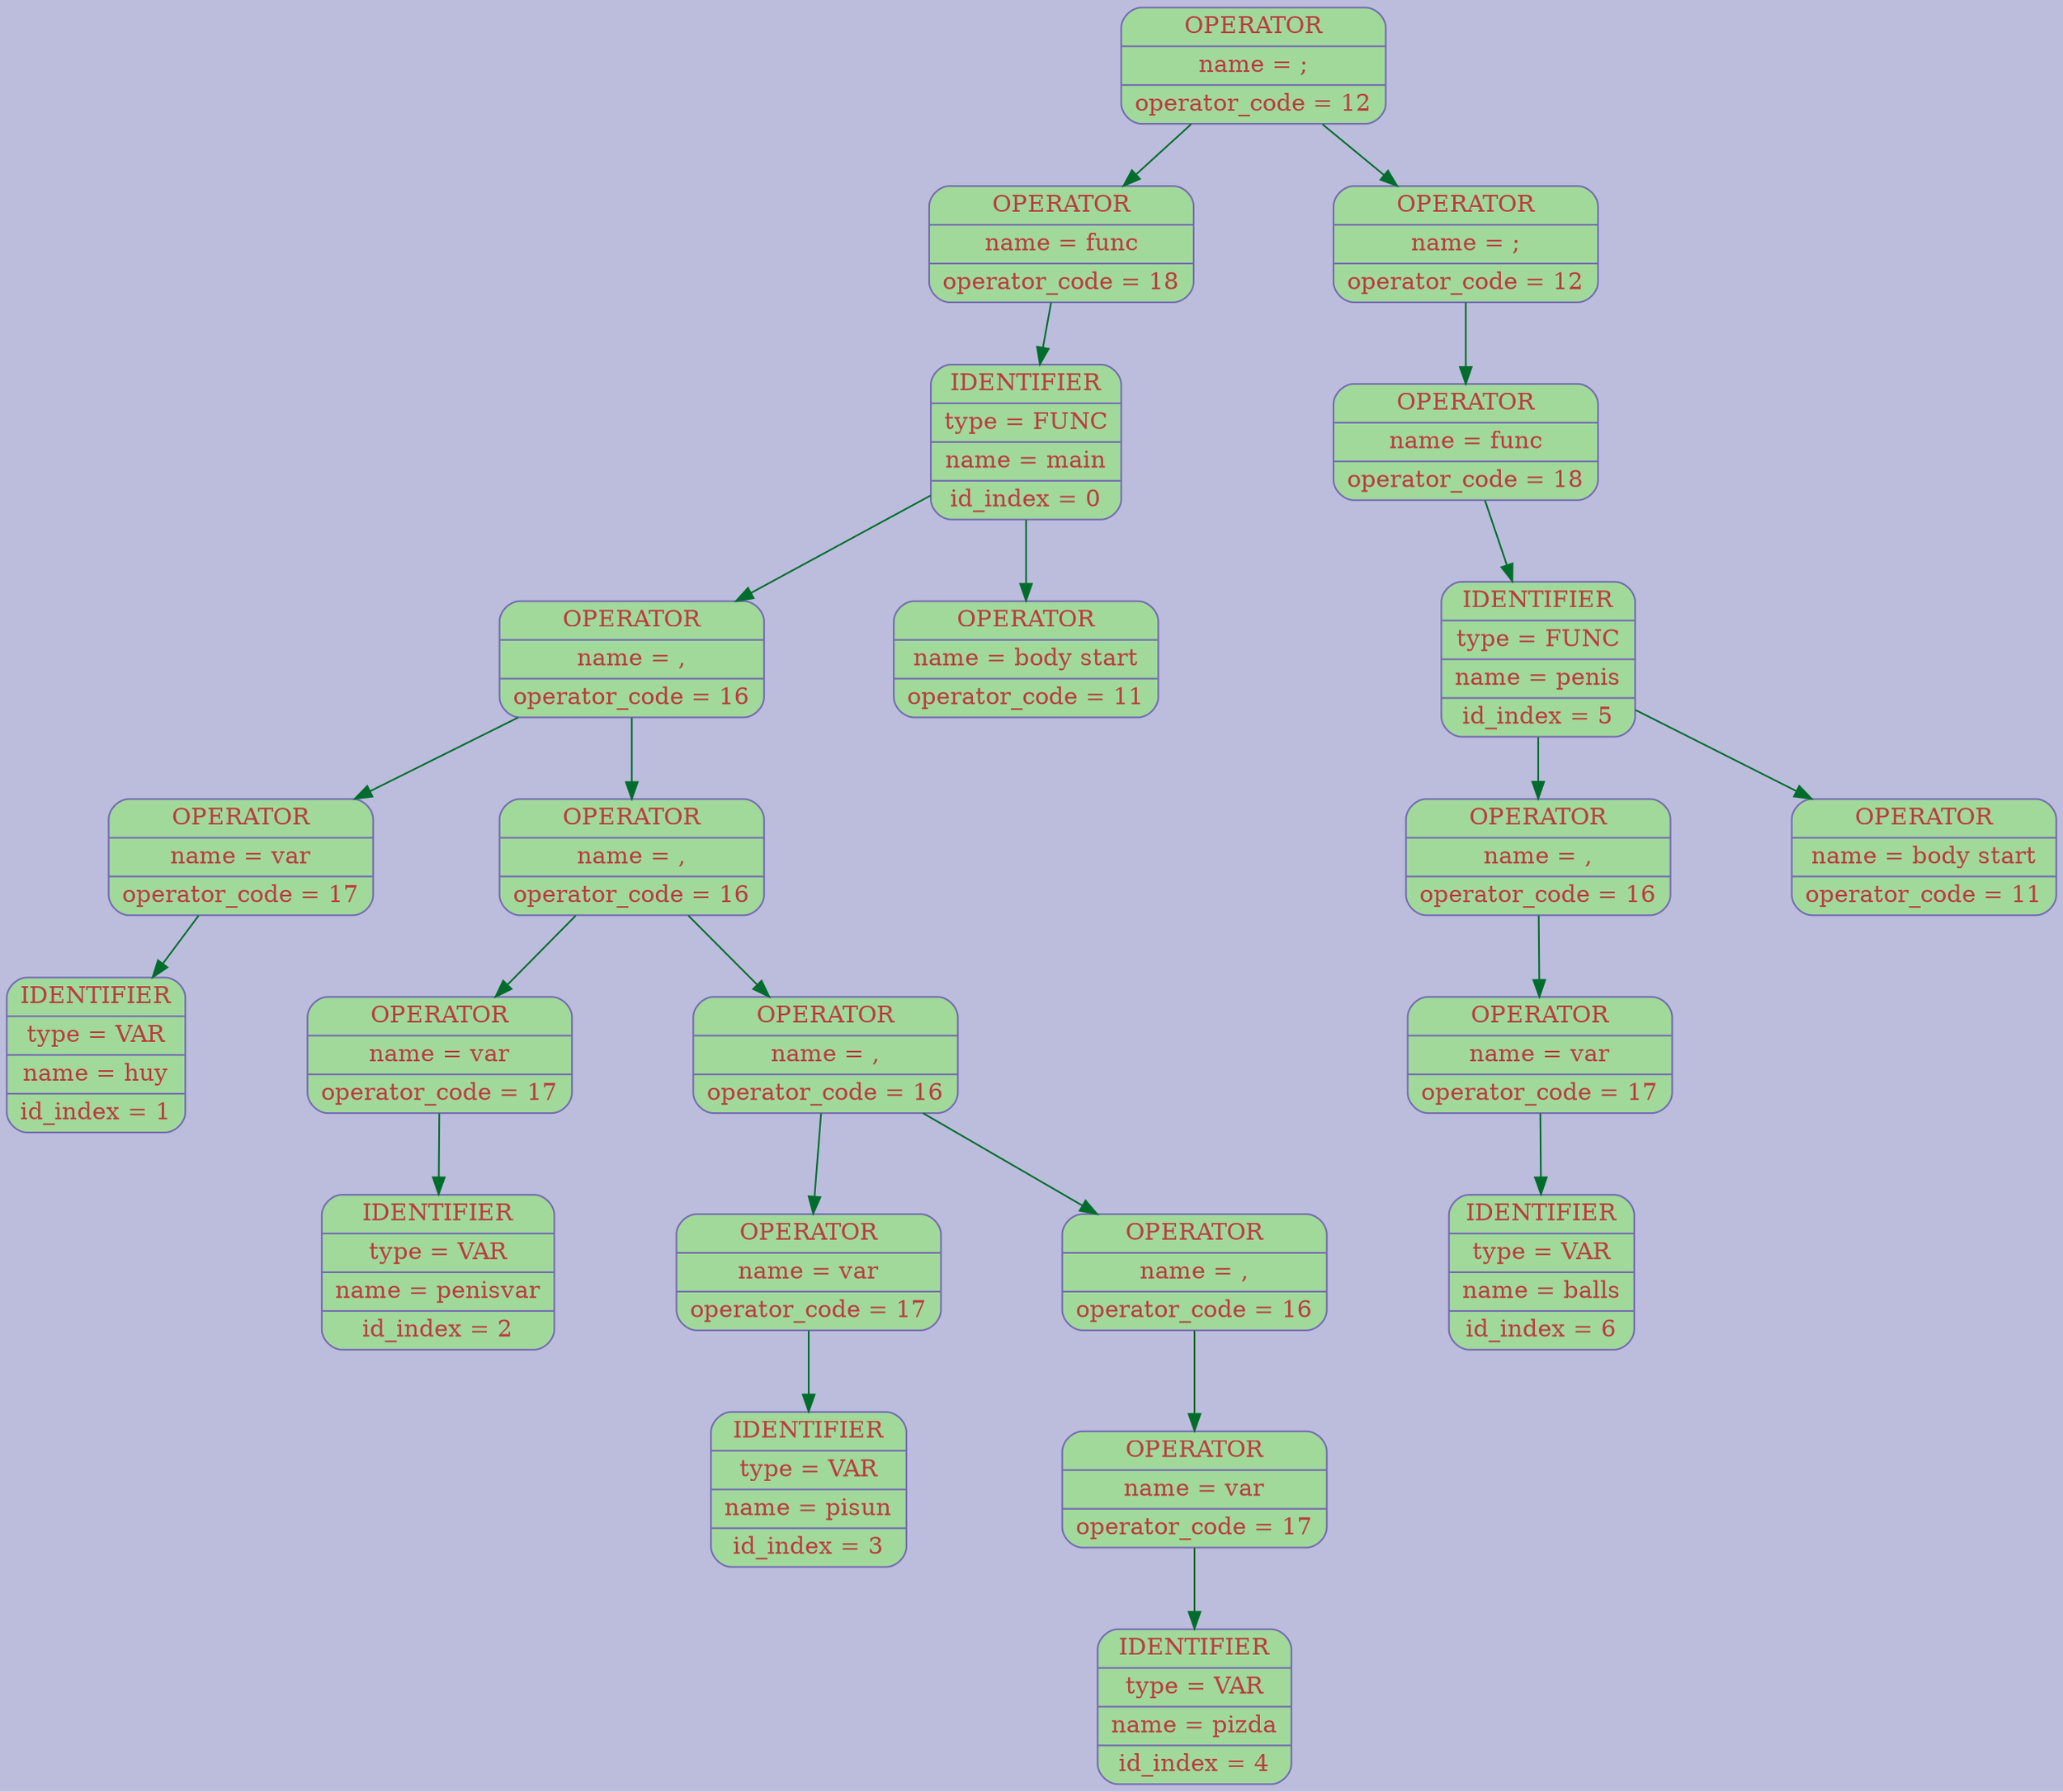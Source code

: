 digraph G{
nodesep=1;
ranksep=0.5;
rankdir=HR;
node[style=filled, color="#756bb1", fillcolor="#a1d99b",fontcolor="#ba3d3d", fontsize=14];
edge[color="#006d2c", fontsize=12, penwidth=1, fontcolor = "#49006a"];
bgcolor="#bcbddc";
elem0x7b473ec00010[shape="Mrecord", label= "{OPERATOR | name = ; | operator_code = 12}"];
elem0x7b473ec00010->elem0x7b473ec00038;elem0x7b473ec00038[shape="Mrecord", label= "{OPERATOR | name = func | operator_code = 18}"];
elem0x7b473ec00038->elem0x7b473ec00060;elem0x7b473ec00060[shape="Mrecord", label= "{IDENTIFIER | type = FUNC | name = main | id_index = 0}"];
elem0x7b473ec00060->elem0x7b473ec00470;elem0x7b473ec00470[shape="Mrecord", label= "{OPERATOR | name = , | operator_code = 16}"];
elem0x7b473ec00470->elem0x7b473ec000b0;elem0x7b473ec000b0[shape="Mrecord", label= "{OPERATOR | name = var | operator_code = 17}"];
elem0x7b473ec000b0->elem0x7b473ec000d8;elem0x7b473ec000d8[shape="Mrecord", label= "{IDENTIFIER | type = VAR | name = huy | id_index = 1}"];
elem0x7b473ec00470->elem0x7b473ec00100;elem0x7b473ec00100[shape="Mrecord", label= "{OPERATOR | name = , | operator_code = 16}"];
elem0x7b473ec00100->elem0x7b473ec00128;elem0x7b473ec00128[shape="Mrecord", label= "{OPERATOR | name = var | operator_code = 17}"];
elem0x7b473ec00128->elem0x7b473ec00150;elem0x7b473ec00150[shape="Mrecord", label= "{IDENTIFIER | type = VAR | name = penisvar | id_index = 2}"];
elem0x7b473ec00100->elem0x7b473ec00178;elem0x7b473ec00178[shape="Mrecord", label= "{OPERATOR | name = , | operator_code = 16}"];
elem0x7b473ec00178->elem0x7b473ec001a0;elem0x7b473ec001a0[shape="Mrecord", label= "{OPERATOR | name = var | operator_code = 17}"];
elem0x7b473ec001a0->elem0x7b473ec001c8;elem0x7b473ec001c8[shape="Mrecord", label= "{IDENTIFIER | type = VAR | name = pisun | id_index = 3}"];
elem0x7b473ec00178->elem0x7b473ec001f0;elem0x7b473ec001f0[shape="Mrecord", label= "{OPERATOR | name = , | operator_code = 16}"];
elem0x7b473ec001f0->elem0x7b473ec00218;elem0x7b473ec00218[shape="Mrecord", label= "{OPERATOR | name = var | operator_code = 17}"];
elem0x7b473ec00218->elem0x7b473ec00240;elem0x7b473ec00240[shape="Mrecord", label= "{IDENTIFIER | type = VAR | name = pizda | id_index = 4}"];
elem0x7b473ec00060->elem0x7b473ec002b8;elem0x7b473ec002b8[shape="Mrecord", label= "{OPERATOR | name = body start | operator_code = 11}"];
elem0x7b473ec00010->elem0x7b473ec002e0;elem0x7b473ec002e0[shape="Mrecord", label= "{OPERATOR | name = ; | operator_code = 12}"];
elem0x7b473ec002e0->elem0x7b473ec00308;elem0x7b473ec00308[shape="Mrecord", label= "{OPERATOR | name = func | operator_code = 18}"];
elem0x7b473ec00308->elem0x7b473ec00330;elem0x7b473ec00330[shape="Mrecord", label= "{IDENTIFIER | type = FUNC | name = penis | id_index = 5}"];
elem0x7b473ec00330->elem0x7b473ec00498;elem0x7b473ec00498[shape="Mrecord", label= "{OPERATOR | name = , | operator_code = 16}"];
elem0x7b473ec00498->elem0x7b473ec00380;elem0x7b473ec00380[shape="Mrecord", label= "{OPERATOR | name = var | operator_code = 17}"];
elem0x7b473ec00380->elem0x7b473ec003a8;elem0x7b473ec003a8[shape="Mrecord", label= "{IDENTIFIER | type = VAR | name = balls | id_index = 6}"];
elem0x7b473ec00330->elem0x7b473ec00420;elem0x7b473ec00420[shape="Mrecord", label= "{OPERATOR | name = body start | operator_code = 11}"];
}
